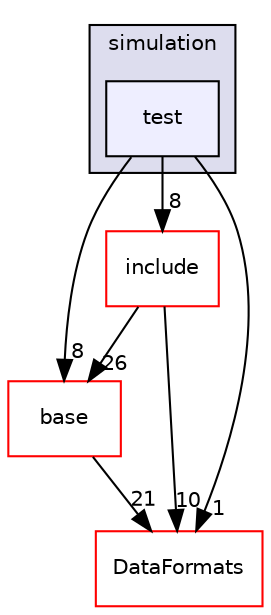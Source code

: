 digraph "/home/travis/build/AliceO2Group/AliceO2/Detectors/TPC/simulation/test" {
  bgcolor=transparent;
  compound=true
  node [ fontsize="10", fontname="Helvetica"];
  edge [ labelfontsize="10", labelfontname="Helvetica"];
  subgraph clusterdir_7f309bec8670bb3fb666e7e061b24659 {
    graph [ bgcolor="#ddddee", pencolor="black", label="simulation" fontname="Helvetica", fontsize="10", URL="dir_7f309bec8670bb3fb666e7e061b24659.html"]
  dir_ac3b77a1b17a4594b18b160ef67742fa [shape=box, label="test", style="filled", fillcolor="#eeeeff", pencolor="black", URL="dir_ac3b77a1b17a4594b18b160ef67742fa.html"];
  }
  dir_677b030cc750909e4cd27413873678d8 [shape=box label="base" color="red" URL="dir_677b030cc750909e4cd27413873678d8.html"];
  dir_a3959ed40b1558172144f5e1a56e443f [shape=box label="include" color="red" URL="dir_a3959ed40b1558172144f5e1a56e443f.html"];
  dir_2171f7ec022c5423887b07c69b2f5b48 [shape=box label="DataFormats" color="red" URL="dir_2171f7ec022c5423887b07c69b2f5b48.html"];
  dir_677b030cc750909e4cd27413873678d8->dir_2171f7ec022c5423887b07c69b2f5b48 [headlabel="21", labeldistance=1.5 headhref="dir_000050_000076.html"];
  dir_a3959ed40b1558172144f5e1a56e443f->dir_677b030cc750909e4cd27413873678d8 [headlabel="26", labeldistance=1.5 headhref="dir_000303_000050.html"];
  dir_a3959ed40b1558172144f5e1a56e443f->dir_2171f7ec022c5423887b07c69b2f5b48 [headlabel="10", labeldistance=1.5 headhref="dir_000303_000076.html"];
  dir_ac3b77a1b17a4594b18b160ef67742fa->dir_677b030cc750909e4cd27413873678d8 [headlabel="8", labeldistance=1.5 headhref="dir_000606_000050.html"];
  dir_ac3b77a1b17a4594b18b160ef67742fa->dir_a3959ed40b1558172144f5e1a56e443f [headlabel="8", labeldistance=1.5 headhref="dir_000606_000303.html"];
  dir_ac3b77a1b17a4594b18b160ef67742fa->dir_2171f7ec022c5423887b07c69b2f5b48 [headlabel="1", labeldistance=1.5 headhref="dir_000606_000076.html"];
}
